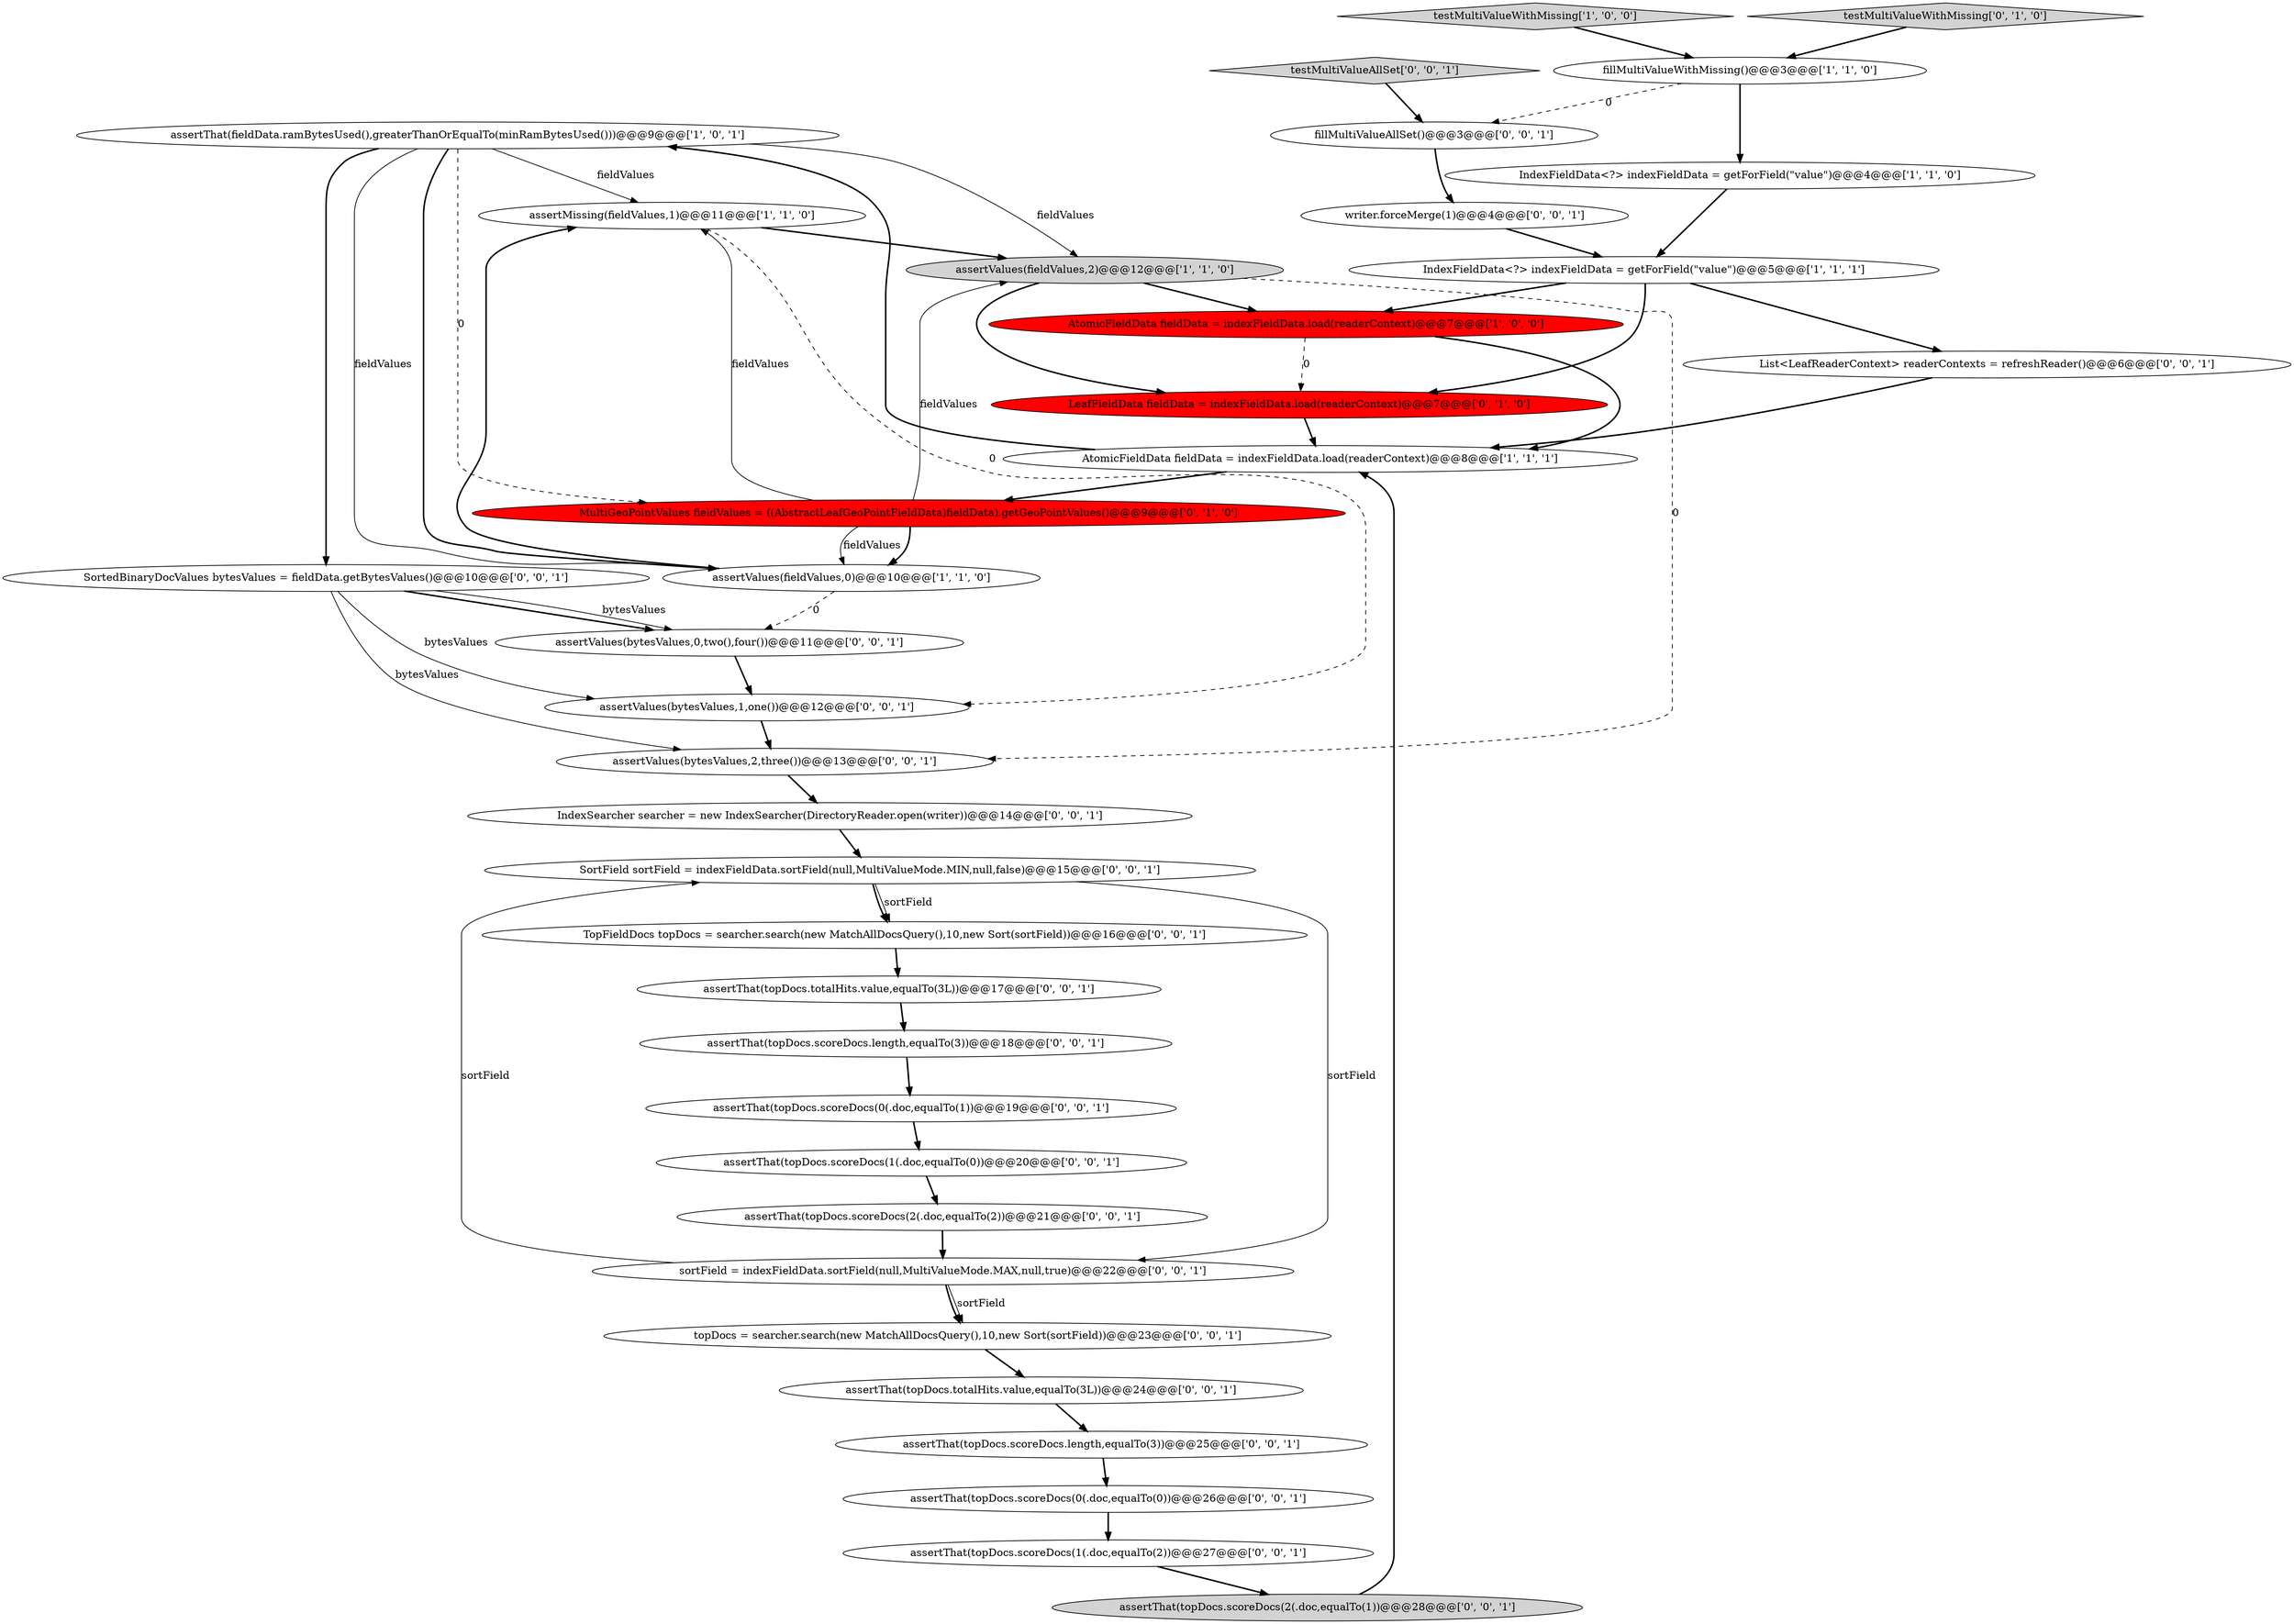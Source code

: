 digraph {
1 [style = filled, label = "assertThat(fieldData.ramBytesUsed(),greaterThanOrEqualTo(minRamBytesUsed()))@@@9@@@['1', '0', '1']", fillcolor = white, shape = ellipse image = "AAA0AAABBB1BBB"];
6 [style = filled, label = "testMultiValueWithMissing['1', '0', '0']", fillcolor = lightgray, shape = diamond image = "AAA0AAABBB1BBB"];
21 [style = filled, label = "fillMultiValueAllSet()@@@3@@@['0', '0', '1']", fillcolor = white, shape = ellipse image = "AAA0AAABBB3BBB"];
35 [style = filled, label = "assertThat(topDocs.totalHits.value,equalTo(3L))@@@24@@@['0', '0', '1']", fillcolor = white, shape = ellipse image = "AAA0AAABBB3BBB"];
8 [style = filled, label = "assertMissing(fieldValues,1)@@@11@@@['1', '1', '0']", fillcolor = white, shape = ellipse image = "AAA0AAABBB1BBB"];
24 [style = filled, label = "assertThat(topDocs.scoreDocs(0(.doc,equalTo(1))@@@19@@@['0', '0', '1']", fillcolor = white, shape = ellipse image = "AAA0AAABBB3BBB"];
19 [style = filled, label = "assertThat(topDocs.scoreDocs.length,equalTo(3))@@@25@@@['0', '0', '1']", fillcolor = white, shape = ellipse image = "AAA0AAABBB3BBB"];
4 [style = filled, label = "AtomicFieldData fieldData = indexFieldData.load(readerContext)@@@7@@@['1', '0', '0']", fillcolor = red, shape = ellipse image = "AAA1AAABBB1BBB"];
5 [style = filled, label = "IndexFieldData<?> indexFieldData = getForField(\"value\")@@@5@@@['1', '1', '1']", fillcolor = white, shape = ellipse image = "AAA0AAABBB1BBB"];
11 [style = filled, label = "LeafFieldData fieldData = indexFieldData.load(readerContext)@@@7@@@['0', '1', '0']", fillcolor = red, shape = ellipse image = "AAA1AAABBB2BBB"];
10 [style = filled, label = "testMultiValueWithMissing['0', '1', '0']", fillcolor = lightgray, shape = diamond image = "AAA0AAABBB2BBB"];
20 [style = filled, label = "testMultiValueAllSet['0', '0', '1']", fillcolor = lightgray, shape = diamond image = "AAA0AAABBB3BBB"];
32 [style = filled, label = "SortField sortField = indexFieldData.sortField(null,MultiValueMode.MIN,null,false)@@@15@@@['0', '0', '1']", fillcolor = white, shape = ellipse image = "AAA0AAABBB3BBB"];
9 [style = filled, label = "IndexFieldData<?> indexFieldData = getForField(\"value\")@@@4@@@['1', '1', '0']", fillcolor = white, shape = ellipse image = "AAA0AAABBB1BBB"];
18 [style = filled, label = "assertValues(bytesValues,2,three())@@@13@@@['0', '0', '1']", fillcolor = white, shape = ellipse image = "AAA0AAABBB3BBB"];
27 [style = filled, label = "SortedBinaryDocValues bytesValues = fieldData.getBytesValues()@@@10@@@['0', '0', '1']", fillcolor = white, shape = ellipse image = "AAA0AAABBB3BBB"];
17 [style = filled, label = "assertThat(topDocs.scoreDocs(0(.doc,equalTo(0))@@@26@@@['0', '0', '1']", fillcolor = white, shape = ellipse image = "AAA0AAABBB3BBB"];
13 [style = filled, label = "topDocs = searcher.search(new MatchAllDocsQuery(),10,new Sort(sortField))@@@23@@@['0', '0', '1']", fillcolor = white, shape = ellipse image = "AAA0AAABBB3BBB"];
3 [style = filled, label = "fillMultiValueWithMissing()@@@3@@@['1', '1', '0']", fillcolor = white, shape = ellipse image = "AAA0AAABBB1BBB"];
2 [style = filled, label = "assertValues(fieldValues,2)@@@12@@@['1', '1', '0']", fillcolor = lightgray, shape = ellipse image = "AAA0AAABBB1BBB"];
7 [style = filled, label = "assertValues(fieldValues,0)@@@10@@@['1', '1', '0']", fillcolor = white, shape = ellipse image = "AAA0AAABBB1BBB"];
25 [style = filled, label = "TopFieldDocs topDocs = searcher.search(new MatchAllDocsQuery(),10,new Sort(sortField))@@@16@@@['0', '0', '1']", fillcolor = white, shape = ellipse image = "AAA0AAABBB3BBB"];
23 [style = filled, label = "sortField = indexFieldData.sortField(null,MultiValueMode.MAX,null,true)@@@22@@@['0', '0', '1']", fillcolor = white, shape = ellipse image = "AAA0AAABBB3BBB"];
16 [style = filled, label = "assertThat(topDocs.scoreDocs(2(.doc,equalTo(2))@@@21@@@['0', '0', '1']", fillcolor = white, shape = ellipse image = "AAA0AAABBB3BBB"];
15 [style = filled, label = "List<LeafReaderContext> readerContexts = refreshReader()@@@6@@@['0', '0', '1']", fillcolor = white, shape = ellipse image = "AAA0AAABBB3BBB"];
12 [style = filled, label = "MultiGeoPointValues fieldValues = ((AbstractLeafGeoPointFieldData)fieldData).getGeoPointValues()@@@9@@@['0', '1', '0']", fillcolor = red, shape = ellipse image = "AAA1AAABBB2BBB"];
30 [style = filled, label = "assertThat(topDocs.totalHits.value,equalTo(3L))@@@17@@@['0', '0', '1']", fillcolor = white, shape = ellipse image = "AAA0AAABBB3BBB"];
26 [style = filled, label = "assertThat(topDocs.scoreDocs.length,equalTo(3))@@@18@@@['0', '0', '1']", fillcolor = white, shape = ellipse image = "AAA0AAABBB3BBB"];
33 [style = filled, label = "assertValues(bytesValues,1,one())@@@12@@@['0', '0', '1']", fillcolor = white, shape = ellipse image = "AAA0AAABBB3BBB"];
14 [style = filled, label = "assertThat(topDocs.scoreDocs(2(.doc,equalTo(1))@@@28@@@['0', '0', '1']", fillcolor = lightgray, shape = ellipse image = "AAA0AAABBB3BBB"];
31 [style = filled, label = "assertValues(bytesValues,0,two(),four())@@@11@@@['0', '0', '1']", fillcolor = white, shape = ellipse image = "AAA0AAABBB3BBB"];
0 [style = filled, label = "AtomicFieldData fieldData = indexFieldData.load(readerContext)@@@8@@@['1', '1', '1']", fillcolor = white, shape = ellipse image = "AAA0AAABBB1BBB"];
22 [style = filled, label = "assertThat(topDocs.scoreDocs(1(.doc,equalTo(2))@@@27@@@['0', '0', '1']", fillcolor = white, shape = ellipse image = "AAA0AAABBB3BBB"];
28 [style = filled, label = "IndexSearcher searcher = new IndexSearcher(DirectoryReader.open(writer))@@@14@@@['0', '0', '1']", fillcolor = white, shape = ellipse image = "AAA0AAABBB3BBB"];
34 [style = filled, label = "assertThat(topDocs.scoreDocs(1(.doc,equalTo(0))@@@20@@@['0', '0', '1']", fillcolor = white, shape = ellipse image = "AAA0AAABBB3BBB"];
29 [style = filled, label = "writer.forceMerge(1)@@@4@@@['0', '0', '1']", fillcolor = white, shape = ellipse image = "AAA0AAABBB3BBB"];
6->3 [style = bold, label=""];
12->8 [style = solid, label="fieldValues"];
27->33 [style = solid, label="bytesValues"];
29->5 [style = bold, label=""];
7->31 [style = dashed, label="0"];
1->2 [style = solid, label="fieldValues"];
3->21 [style = dashed, label="0"];
8->33 [style = dashed, label="0"];
25->30 [style = bold, label=""];
0->12 [style = bold, label=""];
30->26 [style = bold, label=""];
1->27 [style = bold, label=""];
35->19 [style = bold, label=""];
23->32 [style = solid, label="sortField"];
5->15 [style = bold, label=""];
10->3 [style = bold, label=""];
27->31 [style = bold, label=""];
24->34 [style = bold, label=""];
19->17 [style = bold, label=""];
16->23 [style = bold, label=""];
12->2 [style = solid, label="fieldValues"];
17->22 [style = bold, label=""];
7->8 [style = bold, label=""];
26->24 [style = bold, label=""];
2->4 [style = bold, label=""];
1->7 [style = bold, label=""];
18->28 [style = bold, label=""];
12->7 [style = bold, label=""];
4->0 [style = bold, label=""];
28->32 [style = bold, label=""];
32->23 [style = solid, label="sortField"];
20->21 [style = bold, label=""];
3->9 [style = bold, label=""];
1->12 [style = dashed, label="0"];
23->13 [style = solid, label="sortField"];
11->0 [style = bold, label=""];
21->29 [style = bold, label=""];
14->0 [style = bold, label=""];
8->2 [style = bold, label=""];
33->18 [style = bold, label=""];
1->7 [style = solid, label="fieldValues"];
23->13 [style = bold, label=""];
1->8 [style = solid, label="fieldValues"];
27->18 [style = solid, label="bytesValues"];
0->1 [style = bold, label=""];
31->33 [style = bold, label=""];
15->0 [style = bold, label=""];
34->16 [style = bold, label=""];
5->4 [style = bold, label=""];
12->7 [style = solid, label="fieldValues"];
32->25 [style = bold, label=""];
32->25 [style = solid, label="sortField"];
2->18 [style = dashed, label="0"];
9->5 [style = bold, label=""];
5->11 [style = bold, label=""];
4->11 [style = dashed, label="0"];
22->14 [style = bold, label=""];
13->35 [style = bold, label=""];
27->31 [style = solid, label="bytesValues"];
2->11 [style = bold, label=""];
}
